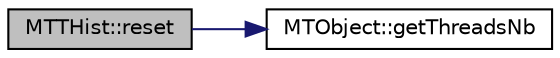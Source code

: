 digraph "MTTHist::reset"
{
 // LATEX_PDF_SIZE
  edge [fontname="Helvetica",fontsize="10",labelfontname="Helvetica",labelfontsize="10"];
  node [fontname="Helvetica",fontsize="10",shape=record];
  rankdir="LR";
  Node1 [label="MTTHist::reset",height=0.2,width=0.4,color="black", fillcolor="grey75", style="filled", fontcolor="black",tooltip=" "];
  Node1 -> Node2 [color="midnightblue",fontsize="10",style="solid",fontname="Helvetica"];
  Node2 [label="MTObject::getThreadsNb",height=0.2,width=0.4,color="black", fillcolor="white", style="filled",URL="$class_m_t_object.html#ac97399bb34f766e41e7f9a1cd1b7eb7a",tooltip=" "];
}
